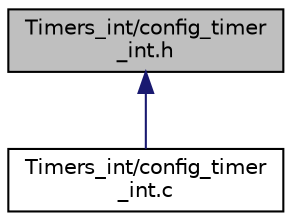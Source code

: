 digraph "Timers_int/config_timer_int.h"
{
  edge [fontname="Helvetica",fontsize="10",labelfontname="Helvetica",labelfontsize="10"];
  node [fontname="Helvetica",fontsize="10",shape=record];
  Node2 [label="Timers_int/config_timer\l_int.h",height=0.2,width=0.4,color="black", fillcolor="grey75", style="filled", fontcolor="black"];
  Node2 -> Node3 [dir="back",color="midnightblue",fontsize="10",style="solid",fontname="Helvetica"];
  Node3 [label="Timers_int/config_timer\l_int.c",height=0.2,width=0.4,color="black", fillcolor="white", style="filled",URL="$config__timer__int_8c.html"];
}
